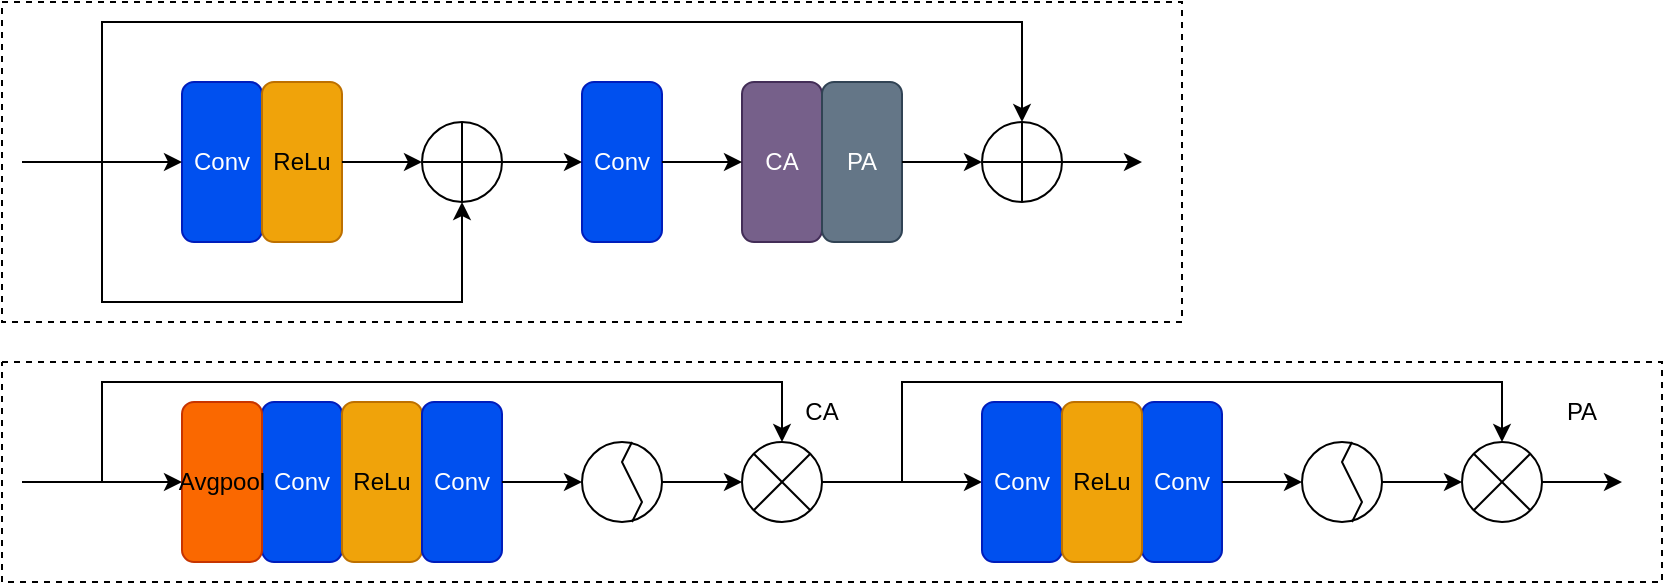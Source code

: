 <mxfile version="28.0.7">
  <diagram name="第 1 页" id="g00uc8ntEKDE8pOEljim">
    <mxGraphModel dx="1489" dy="867" grid="1" gridSize="10" guides="1" tooltips="1" connect="1" arrows="1" fold="1" page="1" pageScale="1" pageWidth="2339" pageHeight="3300" math="0" shadow="0">
      <root>
        <mxCell id="0" />
        <mxCell id="1" parent="0" />
        <mxCell id="yYzF5JWK9GNKf0-ZfgpV-1" value="Conv" style="rounded=1;whiteSpace=wrap;html=1;fillColor=#0050ef;strokeColor=#001DBC;fontColor=#ffffff;direction=south;" vertex="1" parent="1">
          <mxGeometry x="200" y="120" width="40" height="80" as="geometry" />
        </mxCell>
        <mxCell id="yYzF5JWK9GNKf0-ZfgpV-2" value="ReLu" style="rounded=1;whiteSpace=wrap;html=1;fillColor=#f0a30a;strokeColor=#BD7000;direction=south;fontColor=#000000;" vertex="1" parent="1">
          <mxGeometry x="240" y="120" width="40" height="80" as="geometry" />
        </mxCell>
        <mxCell id="yYzF5JWK9GNKf0-ZfgpV-3" value="CA" style="rounded=1;whiteSpace=wrap;html=1;fillColor=#76608a;fontColor=#ffffff;strokeColor=#432D57;direction=south;" vertex="1" parent="1">
          <mxGeometry x="480" y="120" width="40" height="80" as="geometry" />
        </mxCell>
        <mxCell id="yYzF5JWK9GNKf0-ZfgpV-4" value="PA" style="rounded=1;whiteSpace=wrap;html=1;fillColor=#647687;fontColor=#ffffff;strokeColor=#314354;direction=south;" vertex="1" parent="1">
          <mxGeometry x="520" y="120" width="40" height="80" as="geometry" />
        </mxCell>
        <mxCell id="yYzF5JWK9GNKf0-ZfgpV-6" value="" style="endArrow=classic;html=1;rounded=0;entryX=0.5;entryY=1;entryDx=0;entryDy=0;" edge="1" parent="1" target="yYzF5JWK9GNKf0-ZfgpV-1">
          <mxGeometry width="50" height="50" relative="1" as="geometry">
            <mxPoint x="120" y="160" as="sourcePoint" />
            <mxPoint x="560" y="290" as="targetPoint" />
          </mxGeometry>
        </mxCell>
        <mxCell id="yYzF5JWK9GNKf0-ZfgpV-7" value="Conv" style="rounded=1;whiteSpace=wrap;html=1;fillColor=#0050ef;strokeColor=#001DBC;fontColor=#ffffff;direction=south;" vertex="1" parent="1">
          <mxGeometry x="400" y="120" width="40" height="80" as="geometry" />
        </mxCell>
        <mxCell id="yYzF5JWK9GNKf0-ZfgpV-8" value="" style="endArrow=classic;html=1;rounded=0;exitX=0.5;exitY=0;exitDx=0;exitDy=0;" edge="1" parent="1" source="yYzF5JWK9GNKf0-ZfgpV-2">
          <mxGeometry width="50" height="50" relative="1" as="geometry">
            <mxPoint x="510" y="340" as="sourcePoint" />
            <mxPoint x="320" y="160" as="targetPoint" />
          </mxGeometry>
        </mxCell>
        <mxCell id="yYzF5JWK9GNKf0-ZfgpV-9" value="" style="ellipse;whiteSpace=wrap;html=1;aspect=fixed;" vertex="1" parent="1">
          <mxGeometry x="320" y="140" width="40" height="40" as="geometry" />
        </mxCell>
        <mxCell id="yYzF5JWK9GNKf0-ZfgpV-10" value="" style="endArrow=none;html=1;rounded=0;exitX=0;exitY=0.5;exitDx=0;exitDy=0;entryX=1;entryY=0.5;entryDx=0;entryDy=0;" edge="1" parent="1" source="yYzF5JWK9GNKf0-ZfgpV-9" target="yYzF5JWK9GNKf0-ZfgpV-9">
          <mxGeometry width="50" height="50" relative="1" as="geometry">
            <mxPoint x="510" y="340" as="sourcePoint" />
            <mxPoint x="560" y="290" as="targetPoint" />
          </mxGeometry>
        </mxCell>
        <mxCell id="yYzF5JWK9GNKf0-ZfgpV-11" value="" style="endArrow=none;html=1;rounded=0;entryX=0.5;entryY=0;entryDx=0;entryDy=0;exitX=0.5;exitY=1;exitDx=0;exitDy=0;" edge="1" parent="1" source="yYzF5JWK9GNKf0-ZfgpV-9" target="yYzF5JWK9GNKf0-ZfgpV-9">
          <mxGeometry width="50" height="50" relative="1" as="geometry">
            <mxPoint x="510" y="340" as="sourcePoint" />
            <mxPoint x="560" y="290" as="targetPoint" />
          </mxGeometry>
        </mxCell>
        <mxCell id="yYzF5JWK9GNKf0-ZfgpV-12" value="" style="endArrow=classic;html=1;rounded=0;exitX=1;exitY=0.5;exitDx=0;exitDy=0;" edge="1" parent="1" source="yYzF5JWK9GNKf0-ZfgpV-9">
          <mxGeometry width="50" height="50" relative="1" as="geometry">
            <mxPoint x="510" y="140" as="sourcePoint" />
            <mxPoint x="400" y="160" as="targetPoint" />
          </mxGeometry>
        </mxCell>
        <mxCell id="yYzF5JWK9GNKf0-ZfgpV-14" value="" style="endArrow=classic;html=1;rounded=0;" edge="1" parent="1">
          <mxGeometry width="50" height="50" relative="1" as="geometry">
            <mxPoint x="160" y="160" as="sourcePoint" />
            <mxPoint x="340" y="180" as="targetPoint" />
            <Array as="points">
              <mxPoint x="160" y="230" />
              <mxPoint x="340" y="230" />
            </Array>
          </mxGeometry>
        </mxCell>
        <mxCell id="yYzF5JWK9GNKf0-ZfgpV-15" value="" style="endArrow=classic;html=1;rounded=0;exitX=0.5;exitY=0;exitDx=0;exitDy=0;" edge="1" parent="1" source="yYzF5JWK9GNKf0-ZfgpV-7">
          <mxGeometry width="50" height="50" relative="1" as="geometry">
            <mxPoint x="500" y="140" as="sourcePoint" />
            <mxPoint x="480" y="160" as="targetPoint" />
          </mxGeometry>
        </mxCell>
        <mxCell id="yYzF5JWK9GNKf0-ZfgpV-16" value="" style="endArrow=classic;html=1;rounded=0;exitX=0.5;exitY=0;exitDx=0;exitDy=0;" edge="1" parent="1" source="yYzF5JWK9GNKf0-ZfgpV-4">
          <mxGeometry width="50" height="50" relative="1" as="geometry">
            <mxPoint x="570" y="160" as="sourcePoint" />
            <mxPoint x="600" y="160" as="targetPoint" />
          </mxGeometry>
        </mxCell>
        <mxCell id="yYzF5JWK9GNKf0-ZfgpV-17" value="" style="ellipse;whiteSpace=wrap;html=1;aspect=fixed;" vertex="1" parent="1">
          <mxGeometry x="600" y="140" width="40" height="40" as="geometry" />
        </mxCell>
        <mxCell id="yYzF5JWK9GNKf0-ZfgpV-18" value="" style="endArrow=none;html=1;rounded=0;entryX=0.5;entryY=0;entryDx=0;entryDy=0;exitX=0.5;exitY=1;exitDx=0;exitDy=0;" edge="1" parent="1" source="yYzF5JWK9GNKf0-ZfgpV-17" target="yYzF5JWK9GNKf0-ZfgpV-17">
          <mxGeometry width="50" height="50" relative="1" as="geometry">
            <mxPoint x="500" y="140" as="sourcePoint" />
            <mxPoint x="550" y="90" as="targetPoint" />
          </mxGeometry>
        </mxCell>
        <mxCell id="yYzF5JWK9GNKf0-ZfgpV-19" value="" style="endArrow=none;html=1;rounded=0;entryX=1;entryY=0.5;entryDx=0;entryDy=0;exitX=0;exitY=0.5;exitDx=0;exitDy=0;" edge="1" parent="1" source="yYzF5JWK9GNKf0-ZfgpV-17" target="yYzF5JWK9GNKf0-ZfgpV-17">
          <mxGeometry width="50" height="50" relative="1" as="geometry">
            <mxPoint x="500" y="140" as="sourcePoint" />
            <mxPoint x="550" y="90" as="targetPoint" />
          </mxGeometry>
        </mxCell>
        <mxCell id="yYzF5JWK9GNKf0-ZfgpV-20" value="" style="endArrow=classic;html=1;rounded=0;exitX=1;exitY=0.5;exitDx=0;exitDy=0;" edge="1" parent="1" source="yYzF5JWK9GNKf0-ZfgpV-17">
          <mxGeometry width="50" height="50" relative="1" as="geometry">
            <mxPoint x="500" y="140" as="sourcePoint" />
            <mxPoint x="680" y="160" as="targetPoint" />
          </mxGeometry>
        </mxCell>
        <mxCell id="yYzF5JWK9GNKf0-ZfgpV-21" value="" style="endArrow=classic;html=1;rounded=0;" edge="1" parent="1">
          <mxGeometry width="50" height="50" relative="1" as="geometry">
            <mxPoint x="160" y="160" as="sourcePoint" />
            <mxPoint x="620" y="140" as="targetPoint" />
            <Array as="points">
              <mxPoint x="160" y="90" />
              <mxPoint x="410" y="90" />
              <mxPoint x="620" y="90" />
            </Array>
          </mxGeometry>
        </mxCell>
        <mxCell id="yYzF5JWK9GNKf0-ZfgpV-22" value="Conv" style="rounded=1;whiteSpace=wrap;html=1;fillColor=#0050ef;strokeColor=#001DBC;fontColor=#ffffff;direction=south;" vertex="1" parent="1">
          <mxGeometry x="240" y="280" width="40" height="80" as="geometry" />
        </mxCell>
        <mxCell id="yYzF5JWK9GNKf0-ZfgpV-23" value="ReLu" style="rounded=1;whiteSpace=wrap;html=1;fillColor=#f0a30a;strokeColor=#BD7000;direction=south;fontColor=#000000;" vertex="1" parent="1">
          <mxGeometry x="280" y="280" width="40" height="80" as="geometry" />
        </mxCell>
        <mxCell id="yYzF5JWK9GNKf0-ZfgpV-24" value="Avgpool" style="rounded=1;whiteSpace=wrap;html=1;fillColor=#fa6800;strokeColor=#C73500;direction=south;fontColor=#000000;" vertex="1" parent="1">
          <mxGeometry x="200" y="280" width="40" height="80" as="geometry" />
        </mxCell>
        <mxCell id="yYzF5JWK9GNKf0-ZfgpV-25" value="Conv" style="rounded=1;whiteSpace=wrap;html=1;fillColor=#0050ef;strokeColor=#001DBC;fontColor=#ffffff;direction=south;shadow=0;" vertex="1" parent="1">
          <mxGeometry x="320" y="280" width="40" height="80" as="geometry" />
        </mxCell>
        <mxCell id="yYzF5JWK9GNKf0-ZfgpV-26" value="" style="endArrow=classic;html=1;rounded=0;entryX=0.5;entryY=1;entryDx=0;entryDy=0;" edge="1" parent="1" target="yYzF5JWK9GNKf0-ZfgpV-24">
          <mxGeometry width="50" height="50" relative="1" as="geometry">
            <mxPoint x="120" y="320" as="sourcePoint" />
            <mxPoint x="160" y="320" as="targetPoint" />
          </mxGeometry>
        </mxCell>
        <mxCell id="yYzF5JWK9GNKf0-ZfgpV-27" value="" style="endArrow=classic;html=1;rounded=0;exitX=0.5;exitY=0;exitDx=0;exitDy=0;" edge="1" parent="1" source="yYzF5JWK9GNKf0-ZfgpV-25">
          <mxGeometry width="50" height="50" relative="1" as="geometry">
            <mxPoint x="500" y="370" as="sourcePoint" />
            <mxPoint x="400" y="320" as="targetPoint" />
          </mxGeometry>
        </mxCell>
        <mxCell id="yYzF5JWK9GNKf0-ZfgpV-28" value="" style="ellipse;whiteSpace=wrap;html=1;aspect=fixed;" vertex="1" parent="1">
          <mxGeometry x="400" y="300" width="40" height="40" as="geometry" />
        </mxCell>
        <mxCell id="yYzF5JWK9GNKf0-ZfgpV-33" value="" style="endArrow=none;html=1;rounded=0;entryX=0.5;entryY=0;entryDx=0;entryDy=0;exitX=0.5;exitY=1;exitDx=0;exitDy=0;" edge="1" parent="1">
          <mxGeometry width="50" height="50" relative="1" as="geometry">
            <mxPoint x="425" y="340" as="sourcePoint" />
            <mxPoint x="425" y="300" as="targetPoint" />
            <Array as="points">
              <mxPoint x="430" y="330" />
              <mxPoint x="420" y="310" />
            </Array>
          </mxGeometry>
        </mxCell>
        <mxCell id="yYzF5JWK9GNKf0-ZfgpV-34" value="" style="endArrow=classic;html=1;rounded=0;exitX=1;exitY=0.5;exitDx=0;exitDy=0;" edge="1" parent="1" source="yYzF5JWK9GNKf0-ZfgpV-28" target="yYzF5JWK9GNKf0-ZfgpV-35">
          <mxGeometry width="50" height="50" relative="1" as="geometry">
            <mxPoint x="500" y="320" as="sourcePoint" />
            <mxPoint x="480" y="320" as="targetPoint" />
          </mxGeometry>
        </mxCell>
        <mxCell id="yYzF5JWK9GNKf0-ZfgpV-35" value="" style="ellipse;whiteSpace=wrap;html=1;aspect=fixed;" vertex="1" parent="1">
          <mxGeometry x="480" y="300" width="40" height="40" as="geometry" />
        </mxCell>
        <mxCell id="yYzF5JWK9GNKf0-ZfgpV-36" value="" style="endArrow=none;html=1;rounded=0;exitX=0;exitY=1;exitDx=0;exitDy=0;entryX=1;entryY=0;entryDx=0;entryDy=0;" edge="1" parent="1" source="yYzF5JWK9GNKf0-ZfgpV-35" target="yYzF5JWK9GNKf0-ZfgpV-35">
          <mxGeometry width="50" height="50" relative="1" as="geometry">
            <mxPoint x="500" y="320" as="sourcePoint" />
            <mxPoint x="550" y="270" as="targetPoint" />
          </mxGeometry>
        </mxCell>
        <mxCell id="yYzF5JWK9GNKf0-ZfgpV-37" value="" style="endArrow=none;html=1;rounded=0;entryX=1;entryY=1;entryDx=0;entryDy=0;exitX=0;exitY=0;exitDx=0;exitDy=0;" edge="1" parent="1" source="yYzF5JWK9GNKf0-ZfgpV-35" target="yYzF5JWK9GNKf0-ZfgpV-35">
          <mxGeometry width="50" height="50" relative="1" as="geometry">
            <mxPoint x="500" y="320" as="sourcePoint" />
            <mxPoint x="550" y="270" as="targetPoint" />
          </mxGeometry>
        </mxCell>
        <mxCell id="yYzF5JWK9GNKf0-ZfgpV-38" value="" style="endArrow=classic;html=1;rounded=0;entryX=0.5;entryY=0;entryDx=0;entryDy=0;" edge="1" parent="1" target="yYzF5JWK9GNKf0-ZfgpV-35">
          <mxGeometry width="50" height="50" relative="1" as="geometry">
            <mxPoint x="160" y="320" as="sourcePoint" />
            <mxPoint x="550" y="270" as="targetPoint" />
            <Array as="points">
              <mxPoint x="160" y="270" />
              <mxPoint x="500" y="270" />
            </Array>
          </mxGeometry>
        </mxCell>
        <mxCell id="yYzF5JWK9GNKf0-ZfgpV-39" value="" style="endArrow=classic;html=1;rounded=0;exitX=1;exitY=0.5;exitDx=0;exitDy=0;" edge="1" parent="1" source="yYzF5JWK9GNKf0-ZfgpV-35">
          <mxGeometry width="50" height="50" relative="1" as="geometry">
            <mxPoint x="500" y="320" as="sourcePoint" />
            <mxPoint x="600" y="320" as="targetPoint" />
          </mxGeometry>
        </mxCell>
        <mxCell id="yYzF5JWK9GNKf0-ZfgpV-40" value="" style="endArrow=classic;html=1;rounded=0;entryX=0.5;entryY=0;entryDx=0;entryDy=0;" edge="1" parent="1" target="yYzF5JWK9GNKf0-ZfgpV-49">
          <mxGeometry width="50" height="50" relative="1" as="geometry">
            <mxPoint x="560" y="320" as="sourcePoint" />
            <mxPoint x="860" y="270" as="targetPoint" />
            <Array as="points">
              <mxPoint x="560" y="270" />
              <mxPoint x="860" y="270" />
            </Array>
          </mxGeometry>
        </mxCell>
        <mxCell id="yYzF5JWK9GNKf0-ZfgpV-41" value="Conv" style="rounded=1;whiteSpace=wrap;html=1;fillColor=#0050ef;strokeColor=#001DBC;fontColor=#ffffff;direction=south;" vertex="1" parent="1">
          <mxGeometry x="680" y="280" width="40" height="80" as="geometry" />
        </mxCell>
        <mxCell id="yYzF5JWK9GNKf0-ZfgpV-42" value="Conv" style="rounded=1;whiteSpace=wrap;html=1;fillColor=#0050ef;strokeColor=#001DBC;fontColor=#ffffff;direction=south;" vertex="1" parent="1">
          <mxGeometry x="600" y="280" width="40" height="80" as="geometry" />
        </mxCell>
        <mxCell id="yYzF5JWK9GNKf0-ZfgpV-43" value="ReLu" style="rounded=1;whiteSpace=wrap;html=1;fillColor=#f0a30a;strokeColor=#BD7000;direction=south;fontColor=#000000;" vertex="1" parent="1">
          <mxGeometry x="640" y="280" width="40" height="80" as="geometry" />
        </mxCell>
        <mxCell id="yYzF5JWK9GNKf0-ZfgpV-44" value="" style="endArrow=classic;html=1;rounded=0;exitX=0.5;exitY=0;exitDx=0;exitDy=0;" edge="1" parent="1" source="yYzF5JWK9GNKf0-ZfgpV-41">
          <mxGeometry width="50" height="50" relative="1" as="geometry">
            <mxPoint x="500" y="320" as="sourcePoint" />
            <mxPoint x="760" y="320" as="targetPoint" />
          </mxGeometry>
        </mxCell>
        <mxCell id="yYzF5JWK9GNKf0-ZfgpV-45" value="" style="ellipse;whiteSpace=wrap;html=1;aspect=fixed;" vertex="1" parent="1">
          <mxGeometry x="760" y="300" width="40" height="40" as="geometry" />
        </mxCell>
        <mxCell id="yYzF5JWK9GNKf0-ZfgpV-46" value="" style="endArrow=none;html=1;rounded=0;entryX=0.5;entryY=0;entryDx=0;entryDy=0;exitX=0.5;exitY=1;exitDx=0;exitDy=0;" edge="1" parent="1">
          <mxGeometry width="50" height="50" relative="1" as="geometry">
            <mxPoint x="785" y="340" as="sourcePoint" />
            <mxPoint x="785" y="300" as="targetPoint" />
            <Array as="points">
              <mxPoint x="790" y="330" />
              <mxPoint x="780" y="310" />
            </Array>
          </mxGeometry>
        </mxCell>
        <mxCell id="yYzF5JWK9GNKf0-ZfgpV-47" value="" style="endArrow=classic;html=1;rounded=0;exitX=1;exitY=0.5;exitDx=0;exitDy=0;" edge="1" parent="1" source="yYzF5JWK9GNKf0-ZfgpV-45">
          <mxGeometry width="50" height="50" relative="1" as="geometry">
            <mxPoint x="790" y="320" as="sourcePoint" />
            <mxPoint x="840" y="320" as="targetPoint" />
          </mxGeometry>
        </mxCell>
        <mxCell id="yYzF5JWK9GNKf0-ZfgpV-49" value="" style="ellipse;whiteSpace=wrap;html=1;aspect=fixed;" vertex="1" parent="1">
          <mxGeometry x="840" y="300" width="40" height="40" as="geometry" />
        </mxCell>
        <mxCell id="yYzF5JWK9GNKf0-ZfgpV-50" value="" style="endArrow=none;html=1;rounded=0;exitX=0;exitY=1;exitDx=0;exitDy=0;entryX=1;entryY=0;entryDx=0;entryDy=0;" edge="1" parent="1" source="yYzF5JWK9GNKf0-ZfgpV-49" target="yYzF5JWK9GNKf0-ZfgpV-49">
          <mxGeometry width="50" height="50" relative="1" as="geometry">
            <mxPoint x="860" y="320" as="sourcePoint" />
            <mxPoint x="910" y="270" as="targetPoint" />
          </mxGeometry>
        </mxCell>
        <mxCell id="yYzF5JWK9GNKf0-ZfgpV-51" value="" style="endArrow=none;html=1;rounded=0;entryX=1;entryY=1;entryDx=0;entryDy=0;exitX=0;exitY=0;exitDx=0;exitDy=0;" edge="1" parent="1" source="yYzF5JWK9GNKf0-ZfgpV-49" target="yYzF5JWK9GNKf0-ZfgpV-49">
          <mxGeometry width="50" height="50" relative="1" as="geometry">
            <mxPoint x="860" y="320" as="sourcePoint" />
            <mxPoint x="910" y="270" as="targetPoint" />
          </mxGeometry>
        </mxCell>
        <mxCell id="yYzF5JWK9GNKf0-ZfgpV-52" value="" style="endArrow=classic;html=1;rounded=0;exitX=1;exitY=0.5;exitDx=0;exitDy=0;" edge="1" parent="1" source="yYzF5JWK9GNKf0-ZfgpV-49">
          <mxGeometry width="50" height="50" relative="1" as="geometry">
            <mxPoint x="790" y="320" as="sourcePoint" />
            <mxPoint x="920" y="320" as="targetPoint" />
          </mxGeometry>
        </mxCell>
        <mxCell id="yYzF5JWK9GNKf0-ZfgpV-53" value="" style="endArrow=none;dashed=1;html=1;rounded=0;" edge="1" parent="1">
          <mxGeometry width="50" height="50" relative="1" as="geometry">
            <mxPoint x="110" y="80" as="sourcePoint" />
            <mxPoint x="110" y="80" as="targetPoint" />
            <Array as="points">
              <mxPoint x="700" y="80" />
              <mxPoint x="700" y="240" />
              <mxPoint x="110" y="240" />
            </Array>
          </mxGeometry>
        </mxCell>
        <mxCell id="yYzF5JWK9GNKf0-ZfgpV-54" value="" style="endArrow=none;dashed=1;html=1;rounded=0;" edge="1" parent="1">
          <mxGeometry width="50" height="50" relative="1" as="geometry">
            <mxPoint x="110" y="260" as="sourcePoint" />
            <mxPoint x="110" y="260" as="targetPoint" />
            <Array as="points">
              <mxPoint x="940" y="260" />
              <mxPoint x="940" y="370" />
              <mxPoint x="110" y="370" />
            </Array>
          </mxGeometry>
        </mxCell>
        <mxCell id="yYzF5JWK9GNKf0-ZfgpV-55" value="CA" style="text;html=1;align=center;verticalAlign=middle;whiteSpace=wrap;rounded=0;" vertex="1" parent="1">
          <mxGeometry x="490" y="270" width="60" height="30" as="geometry" />
        </mxCell>
        <mxCell id="yYzF5JWK9GNKf0-ZfgpV-56" value="PA" style="text;html=1;align=center;verticalAlign=middle;whiteSpace=wrap;rounded=0;" vertex="1" parent="1">
          <mxGeometry x="870" y="270" width="60" height="30" as="geometry" />
        </mxCell>
      </root>
    </mxGraphModel>
  </diagram>
</mxfile>
